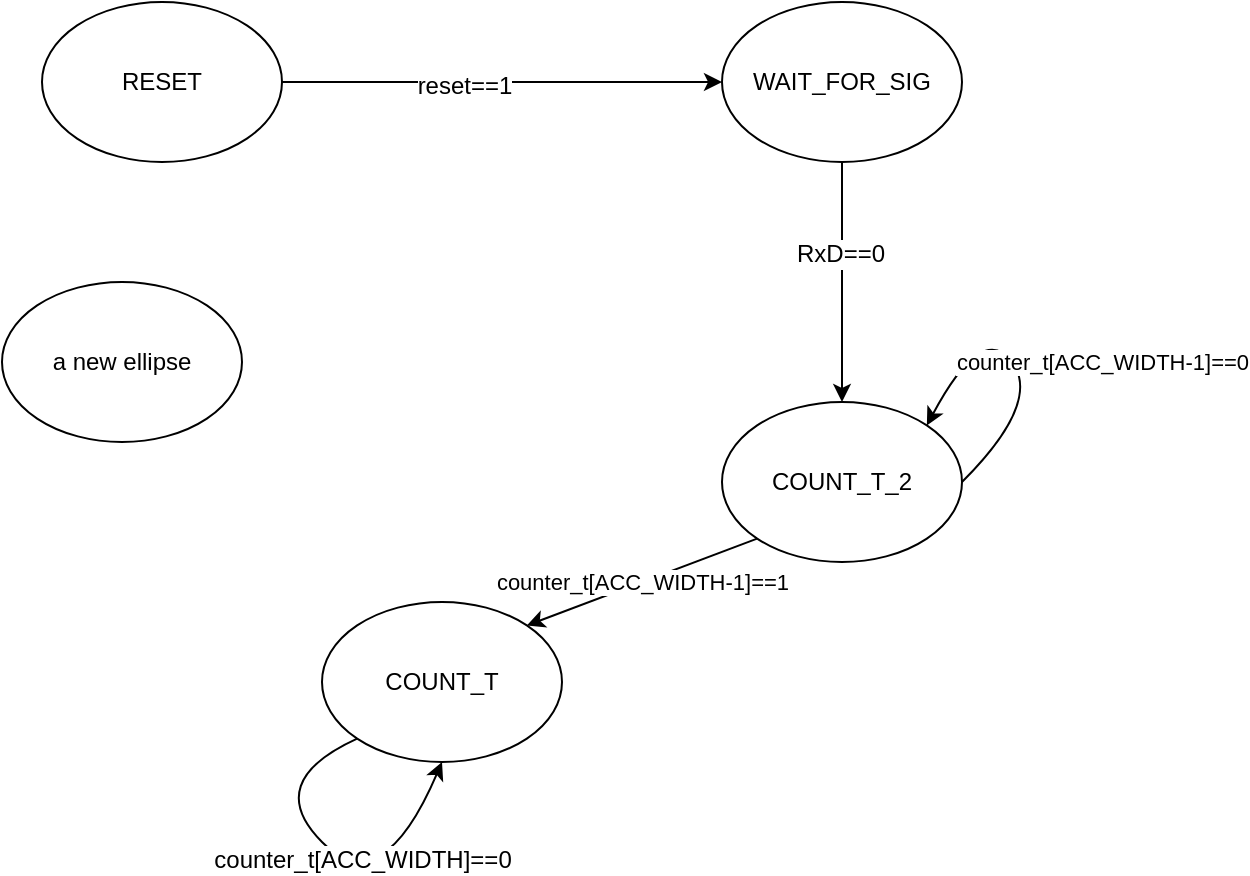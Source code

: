<mxfile version="12.9.6" type="github">
  <diagram id="dxCuUIly_aEtSSSKY8Ph" name="Page-1">
    <mxGraphModel dx="2062" dy="1122" grid="1" gridSize="10" guides="1" tooltips="1" connect="1" arrows="1" fold="1" page="1" pageScale="1" pageWidth="850" pageHeight="1100" math="1" shadow="0">
      <root>
        <mxCell id="0" />
        <mxCell id="1" parent="0" />
        <mxCell id="ZWDYH7MKOvo6sV76cVjf-1" value="RESET" style="ellipse;whiteSpace=wrap;html=1;" parent="1" vertex="1">
          <mxGeometry x="120" y="200" width="120" height="80" as="geometry" />
        </mxCell>
        <mxCell id="ZWDYH7MKOvo6sV76cVjf-5" value="WAIT_FOR_SIG" style="ellipse;whiteSpace=wrap;html=1;" parent="1" vertex="1">
          <mxGeometry x="460" y="200" width="120" height="80" as="geometry" />
        </mxCell>
        <mxCell id="ZWDYH7MKOvo6sV76cVjf-6" value="COUNT_T_2" style="ellipse;whiteSpace=wrap;html=1;" parent="1" vertex="1">
          <mxGeometry x="460" y="400" width="120" height="80" as="geometry" />
        </mxCell>
        <mxCell id="ZWDYH7MKOvo6sV76cVjf-7" value="COUNT_T" style="ellipse;whiteSpace=wrap;html=1;" parent="1" vertex="1">
          <mxGeometry x="260" y="500" width="120" height="80" as="geometry" />
        </mxCell>
        <mxCell id="ZWDYH7MKOvo6sV76cVjf-8" value="" style="endArrow=classic;html=1;exitX=1;exitY=0.5;exitDx=0;exitDy=0;entryX=0;entryY=0.5;entryDx=0;entryDy=0;" parent="1" source="ZWDYH7MKOvo6sV76cVjf-1" target="ZWDYH7MKOvo6sV76cVjf-5" edge="1">
          <mxGeometry width="50" height="50" relative="1" as="geometry">
            <mxPoint x="400" y="420" as="sourcePoint" />
            <mxPoint x="450" y="370" as="targetPoint" />
          </mxGeometry>
        </mxCell>
        <mxCell id="ZWDYH7MKOvo6sV76cVjf-9" value="reset==1" style="text;html=1;align=center;verticalAlign=middle;resizable=0;points=[];labelBackgroundColor=#ffffff;" parent="ZWDYH7MKOvo6sV76cVjf-8" vertex="1" connectable="0">
          <mxGeometry x="-0.174" y="-2" relative="1" as="geometry">
            <mxPoint as="offset" />
          </mxGeometry>
        </mxCell>
        <mxCell id="ZWDYH7MKOvo6sV76cVjf-10" value="" style="endArrow=classic;html=1;entryX=0.5;entryY=0;entryDx=0;entryDy=0;exitX=0.5;exitY=1;exitDx=0;exitDy=0;" parent="1" source="ZWDYH7MKOvo6sV76cVjf-5" target="ZWDYH7MKOvo6sV76cVjf-6" edge="1">
          <mxGeometry width="50" height="50" relative="1" as="geometry">
            <mxPoint x="590" y="180" as="sourcePoint" />
            <mxPoint x="560" y="120" as="targetPoint" />
          </mxGeometry>
        </mxCell>
        <mxCell id="ZWDYH7MKOvo6sV76cVjf-11" value="RxD==0" style="text;html=1;align=center;verticalAlign=middle;resizable=0;points=[];labelBackgroundColor=#ffffff;" parent="ZWDYH7MKOvo6sV76cVjf-10" vertex="1" connectable="0">
          <mxGeometry x="-0.24" y="-1" relative="1" as="geometry">
            <mxPoint as="offset" />
          </mxGeometry>
        </mxCell>
        <mxCell id="ZWDYH7MKOvo6sV76cVjf-12" value="counter_t[ACC_WIDTH-1]==0" style="curved=1;endArrow=classic;html=1;exitX=1;exitY=0.5;exitDx=0;exitDy=0;entryX=1;entryY=0;entryDx=0;entryDy=0;" parent="1" source="ZWDYH7MKOvo6sV76cVjf-6" target="ZWDYH7MKOvo6sV76cVjf-6" edge="1">
          <mxGeometry x="-0.315" y="-36" width="50" height="50" relative="1" as="geometry">
            <mxPoint x="400" y="420" as="sourcePoint" />
            <mxPoint x="450" y="370" as="targetPoint" />
            <Array as="points">
              <mxPoint x="620" y="400" />
              <mxPoint x="590" y="360" />
            </Array>
            <mxPoint x="1" y="2" as="offset" />
          </mxGeometry>
        </mxCell>
        <mxCell id="ZWDYH7MKOvo6sV76cVjf-13" value="counter_t[ACC_WIDTH-1]==1" style="endArrow=classic;html=1;entryX=1;entryY=0;entryDx=0;entryDy=0;exitX=0;exitY=1;exitDx=0;exitDy=0;" parent="1" source="ZWDYH7MKOvo6sV76cVjf-6" target="ZWDYH7MKOvo6sV76cVjf-7" edge="1">
          <mxGeometry width="50" height="50" relative="1" as="geometry">
            <mxPoint x="400" y="420" as="sourcePoint" />
            <mxPoint x="450" y="370" as="targetPoint" />
          </mxGeometry>
        </mxCell>
        <mxCell id="ZWDYH7MKOvo6sV76cVjf-14" value="" style="curved=1;endArrow=classic;html=1;exitX=0;exitY=1;exitDx=0;exitDy=0;entryX=0.5;entryY=1;entryDx=0;entryDy=0;" parent="1" source="ZWDYH7MKOvo6sV76cVjf-7" target="ZWDYH7MKOvo6sV76cVjf-7" edge="1">
          <mxGeometry width="50" height="50" relative="1" as="geometry">
            <mxPoint x="240" y="690" as="sourcePoint" />
            <mxPoint x="290" y="640" as="targetPoint" />
            <Array as="points">
              <mxPoint x="230" y="590" />
              <mxPoint x="290" y="650" />
            </Array>
          </mxGeometry>
        </mxCell>
        <mxCell id="ZWDYH7MKOvo6sV76cVjf-15" value="counter_t[ACC_WIDTH]==0" style="text;html=1;align=center;verticalAlign=middle;resizable=0;points=[];labelBackgroundColor=#ffffff;" parent="ZWDYH7MKOvo6sV76cVjf-14" vertex="1" connectable="0">
          <mxGeometry x="0.08" y="8" relative="1" as="geometry">
            <mxPoint as="offset" />
          </mxGeometry>
        </mxCell>
        <mxCell id="nudmnIsZZqqS9DrSSSUe-1" value="a new ellipse" style="ellipse;whiteSpace=wrap;html=1;" vertex="1" parent="1">
          <mxGeometry x="100" y="340" width="120" height="80" as="geometry" />
        </mxCell>
      </root>
    </mxGraphModel>
  </diagram>
</mxfile>
